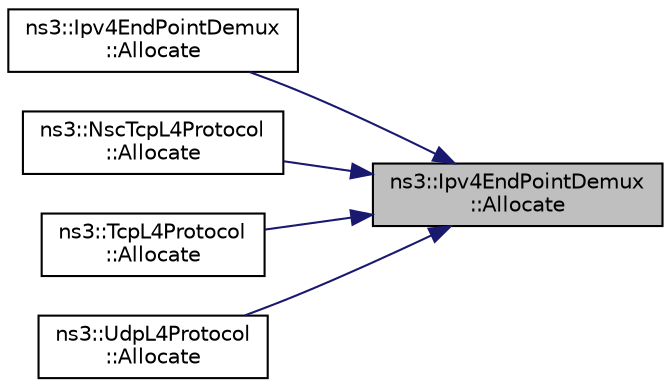 digraph "ns3::Ipv4EndPointDemux::Allocate"
{
 // LATEX_PDF_SIZE
  edge [fontname="Helvetica",fontsize="10",labelfontname="Helvetica",labelfontsize="10"];
  node [fontname="Helvetica",fontsize="10",shape=record];
  rankdir="RL";
  Node1 [label="ns3::Ipv4EndPointDemux\l::Allocate",height=0.2,width=0.4,color="black", fillcolor="grey75", style="filled", fontcolor="black",tooltip="Allocate a Ipv4EndPoint."];
  Node1 -> Node2 [dir="back",color="midnightblue",fontsize="10",style="solid",fontname="Helvetica"];
  Node2 [label="ns3::Ipv4EndPointDemux\l::Allocate",height=0.2,width=0.4,color="black", fillcolor="white", style="filled",URL="$classns3_1_1_ipv4_end_point_demux.html#af213f7e1394133a446419194fed4f803",tooltip="Allocate a Ipv4EndPoint."];
  Node1 -> Node3 [dir="back",color="midnightblue",fontsize="10",style="solid",fontname="Helvetica"];
  Node3 [label="ns3::NscTcpL4Protocol\l::Allocate",height=0.2,width=0.4,color="black", fillcolor="white", style="filled",URL="$classns3_1_1_nsc_tcp_l4_protocol.html#a86602a6c4ad2bf0c6fe70ca5e709cc6a",tooltip="Allocate an IPv4 Endpoint."];
  Node1 -> Node4 [dir="back",color="midnightblue",fontsize="10",style="solid",fontname="Helvetica"];
  Node4 [label="ns3::TcpL4Protocol\l::Allocate",height=0.2,width=0.4,color="black", fillcolor="white", style="filled",URL="$classns3_1_1_tcp_l4_protocol.html#a9e0180270b7b8106263b1b3660e71094",tooltip="Allocate an IPv4 Endpoint."];
  Node1 -> Node5 [dir="back",color="midnightblue",fontsize="10",style="solid",fontname="Helvetica"];
  Node5 [label="ns3::UdpL4Protocol\l::Allocate",height=0.2,width=0.4,color="black", fillcolor="white", style="filled",URL="$classns3_1_1_udp_l4_protocol.html#a6d5d490b0841eaf685ddebcbe34ecb4b",tooltip="Allocate an IPv4 Endpoint."];
}
